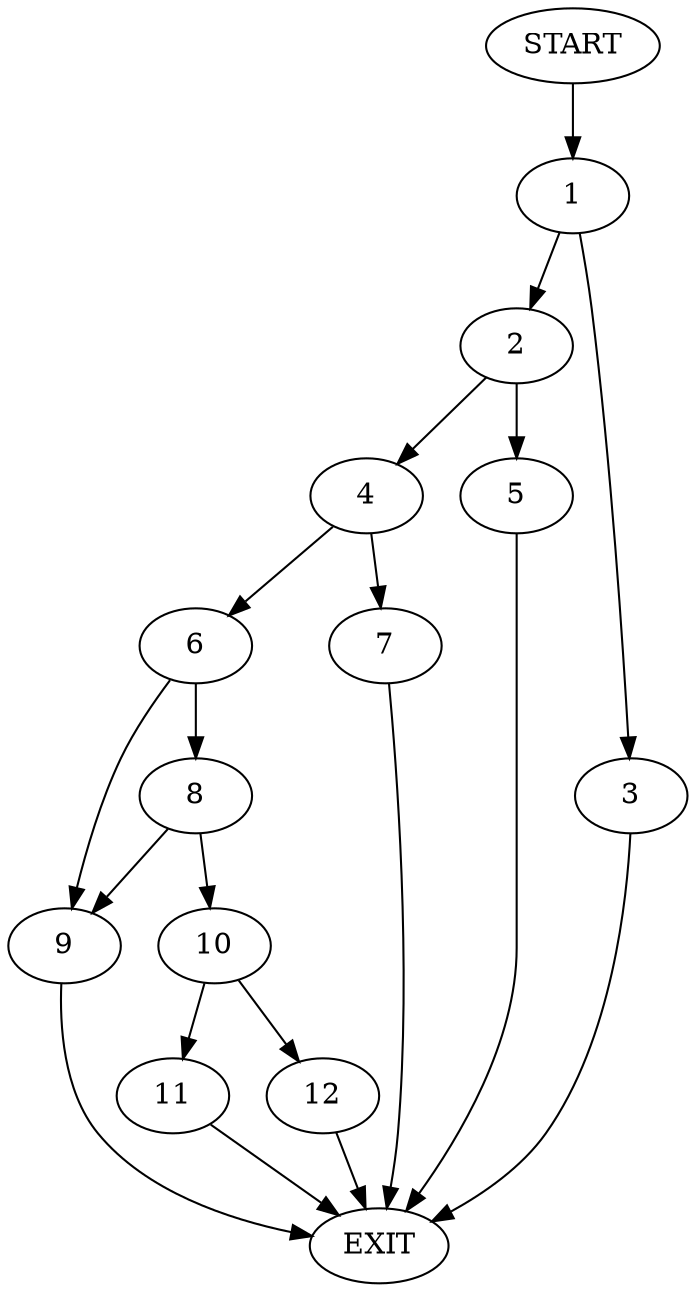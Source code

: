 digraph {
0 [label="START"]
13 [label="EXIT"]
0 -> 1
1 -> 2
1 -> 3
2 -> 4
2 -> 5
3 -> 13
5 -> 13
4 -> 6
4 -> 7
6 -> 8
6 -> 9
7 -> 13
9 -> 13
8 -> 10
8 -> 9
10 -> 11
10 -> 12
12 -> 13
11 -> 13
}
